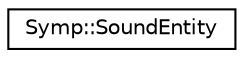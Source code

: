 digraph "Graphical Class Hierarchy"
{
  edge [fontname="Helvetica",fontsize="10",labelfontname="Helvetica",labelfontsize="10"];
  node [fontname="Helvetica",fontsize="10",shape=record];
  rankdir="LR";
  Node1 [label="Symp::SoundEntity",height=0.2,width=0.4,color="black", fillcolor="white", style="filled",URL="$class_symp_1_1_sound_entity.html"];
}
